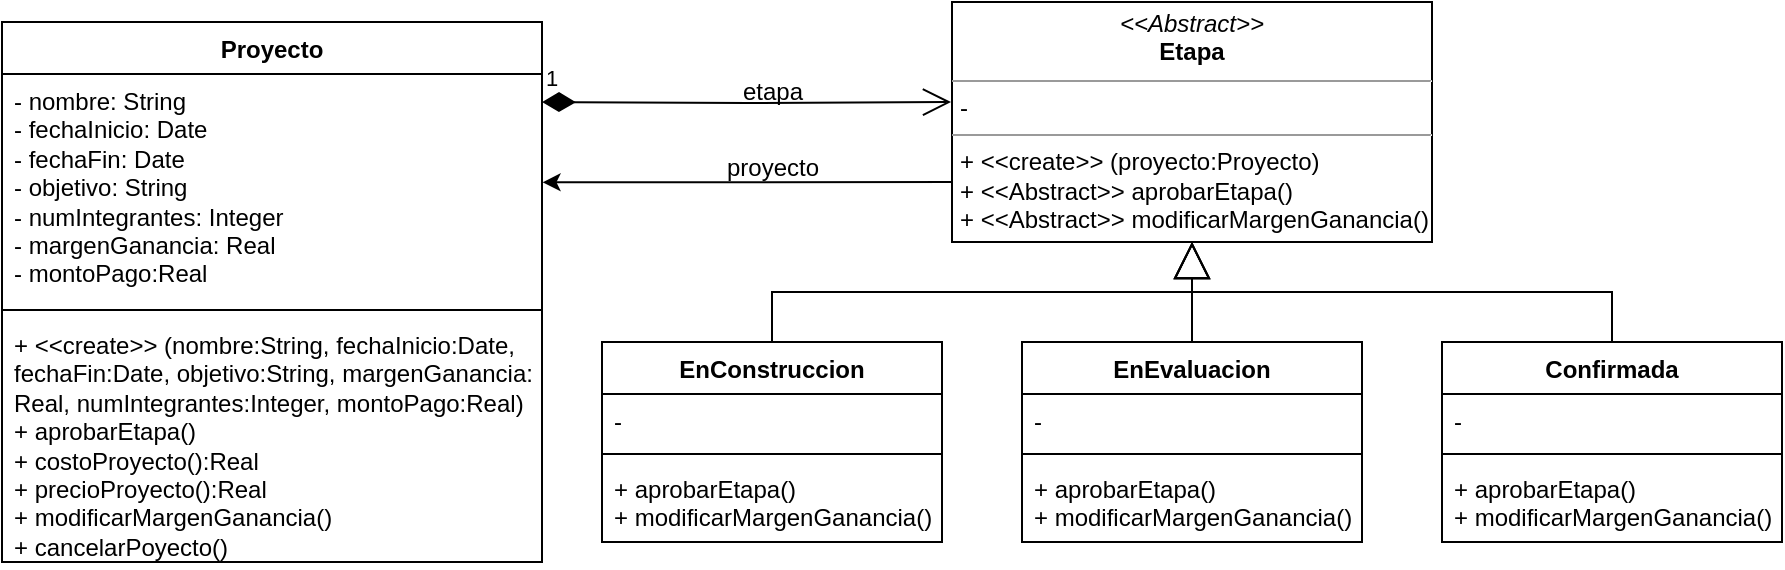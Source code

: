 <mxfile version="21.7.5" type="device">
  <diagram name="Page-1" id="xK8ZlH7vCCiq7rxUUqTm">
    <mxGraphModel dx="1017" dy="1250" grid="1" gridSize="10" guides="1" tooltips="1" connect="1" arrows="1" fold="1" page="1" pageScale="1" pageWidth="827" pageHeight="1169" math="0" shadow="0">
      <root>
        <mxCell id="0" />
        <mxCell id="1" parent="0" />
        <mxCell id="mp6MekHYx4LEJaLFOFCN-1" value="Proyecto" style="swimlane;fontStyle=1;align=center;verticalAlign=top;childLayout=stackLayout;horizontal=1;startSize=26;horizontalStack=0;resizeParent=1;resizeParentMax=0;resizeLast=0;collapsible=1;marginBottom=0;whiteSpace=wrap;html=1;" vertex="1" parent="1">
          <mxGeometry x="10" y="120" width="270" height="270" as="geometry" />
        </mxCell>
        <mxCell id="mp6MekHYx4LEJaLFOFCN-2" value="- nombre: String&lt;br&gt;- fechaInicio: Date&lt;br&gt;- fechaFin: Date&lt;br&gt;- objetivo: String&lt;br&gt;- numIntegrantes: Integer&lt;br&gt;- margenGanancia: Real&lt;br&gt;- montoPago:Real" style="text;strokeColor=none;fillColor=none;align=left;verticalAlign=top;spacingLeft=4;spacingRight=4;overflow=hidden;rotatable=0;points=[[0,0.5],[1,0.5]];portConstraint=eastwest;whiteSpace=wrap;html=1;" vertex="1" parent="mp6MekHYx4LEJaLFOFCN-1">
          <mxGeometry y="26" width="270" height="114" as="geometry" />
        </mxCell>
        <mxCell id="mp6MekHYx4LEJaLFOFCN-3" value="" style="line;strokeWidth=1;fillColor=none;align=left;verticalAlign=middle;spacingTop=-1;spacingLeft=3;spacingRight=3;rotatable=0;labelPosition=right;points=[];portConstraint=eastwest;strokeColor=inherit;" vertex="1" parent="mp6MekHYx4LEJaLFOFCN-1">
          <mxGeometry y="140" width="270" height="8" as="geometry" />
        </mxCell>
        <mxCell id="mp6MekHYx4LEJaLFOFCN-4" value="+ &amp;lt;&amp;lt;create&amp;gt;&amp;gt; (nombre:String, fechaInicio:Date, fechaFin:Date, objetivo:String, margenGanancia: Real, numIntegrantes:Integer, montoPago:Real)&lt;br&gt;+ aprobarEtapa()&lt;br&gt;+ costoProyecto():Real&lt;br&gt;+ precioProyecto():Real&lt;br&gt;+ modificarMargenGanancia()&lt;br&gt;+ cancelarPoyecto()" style="text;strokeColor=none;fillColor=none;align=left;verticalAlign=top;spacingLeft=4;spacingRight=4;overflow=hidden;rotatable=0;points=[[0,0.5],[1,0.5]];portConstraint=eastwest;whiteSpace=wrap;html=1;" vertex="1" parent="mp6MekHYx4LEJaLFOFCN-1">
          <mxGeometry y="148" width="270" height="122" as="geometry" />
        </mxCell>
        <mxCell id="mp6MekHYx4LEJaLFOFCN-5" value="&lt;p style=&quot;margin:0px;margin-top:4px;text-align:center;&quot;&gt;&lt;i&gt;&amp;lt;&amp;lt;Abstract&amp;gt;&amp;gt;&lt;/i&gt;&lt;br&gt;&lt;b&gt;Etapa&lt;/b&gt;&lt;/p&gt;&lt;hr size=&quot;1&quot;&gt;&lt;p style=&quot;margin:0px;margin-left:4px;&quot;&gt;-&lt;/p&gt;&lt;hr size=&quot;1&quot;&gt;&lt;p style=&quot;margin:0px;margin-left:4px;&quot;&gt;+ &amp;lt;&amp;lt;create&amp;gt;&amp;gt; (proyecto:Proyecto)&lt;/p&gt;&lt;p style=&quot;margin:0px;margin-left:4px;&quot;&gt;+ &amp;lt;&amp;lt;Abstract&amp;gt;&amp;gt; aprobarEtapa()&lt;/p&gt;&lt;p style=&quot;margin:0px;margin-left:4px;&quot;&gt;+ &amp;lt;&amp;lt;Abstract&amp;gt;&amp;gt; modificarMargenGanancia()&lt;/p&gt;" style="verticalAlign=top;align=left;overflow=fill;fontSize=12;fontFamily=Helvetica;html=1;whiteSpace=wrap;" vertex="1" parent="1">
          <mxGeometry x="485" y="110" width="240" height="120" as="geometry" />
        </mxCell>
        <mxCell id="mp6MekHYx4LEJaLFOFCN-6" value="1" style="endArrow=open;html=1;endSize=12;startArrow=diamondThin;startSize=14;startFill=1;edgeStyle=orthogonalEdgeStyle;align=left;verticalAlign=bottom;rounded=0;entryX=-0.002;entryY=0.417;entryDx=0;entryDy=0;entryPerimeter=0;" edge="1" parent="1" target="mp6MekHYx4LEJaLFOFCN-5">
          <mxGeometry x="-1" y="3" relative="1" as="geometry">
            <mxPoint x="280" y="160" as="sourcePoint" />
            <mxPoint x="440" y="160" as="targetPoint" />
          </mxGeometry>
        </mxCell>
        <mxCell id="mp6MekHYx4LEJaLFOFCN-7" value="etapa" style="text;html=1;align=center;verticalAlign=middle;resizable=0;points=[];autosize=1;strokeColor=none;fillColor=none;" vertex="1" parent="1">
          <mxGeometry x="370" y="140" width="50" height="30" as="geometry" />
        </mxCell>
        <mxCell id="mp6MekHYx4LEJaLFOFCN-8" value="" style="endArrow=classic;html=1;rounded=0;entryX=1.001;entryY=0.475;entryDx=0;entryDy=0;exitX=0;exitY=0.75;exitDx=0;exitDy=0;entryPerimeter=0;" edge="1" parent="1" source="mp6MekHYx4LEJaLFOFCN-5" target="mp6MekHYx4LEJaLFOFCN-2">
          <mxGeometry width="50" height="50" relative="1" as="geometry">
            <mxPoint x="460" y="400" as="sourcePoint" />
            <mxPoint x="510" y="350" as="targetPoint" />
          </mxGeometry>
        </mxCell>
        <mxCell id="mp6MekHYx4LEJaLFOFCN-9" value="proyecto" style="text;html=1;align=center;verticalAlign=middle;resizable=0;points=[];autosize=1;strokeColor=none;fillColor=none;" vertex="1" parent="1">
          <mxGeometry x="360" y="178" width="70" height="30" as="geometry" />
        </mxCell>
        <mxCell id="mp6MekHYx4LEJaLFOFCN-10" value="EnConstruccion" style="swimlane;fontStyle=1;align=center;verticalAlign=top;childLayout=stackLayout;horizontal=1;startSize=26;horizontalStack=0;resizeParent=1;resizeParentMax=0;resizeLast=0;collapsible=1;marginBottom=0;whiteSpace=wrap;html=1;" vertex="1" parent="1">
          <mxGeometry x="310" y="280" width="170" height="100" as="geometry" />
        </mxCell>
        <mxCell id="mp6MekHYx4LEJaLFOFCN-11" value="-" style="text;strokeColor=none;fillColor=none;align=left;verticalAlign=top;spacingLeft=4;spacingRight=4;overflow=hidden;rotatable=0;points=[[0,0.5],[1,0.5]];portConstraint=eastwest;whiteSpace=wrap;html=1;" vertex="1" parent="mp6MekHYx4LEJaLFOFCN-10">
          <mxGeometry y="26" width="170" height="26" as="geometry" />
        </mxCell>
        <mxCell id="mp6MekHYx4LEJaLFOFCN-12" value="" style="line;strokeWidth=1;fillColor=none;align=left;verticalAlign=middle;spacingTop=-1;spacingLeft=3;spacingRight=3;rotatable=0;labelPosition=right;points=[];portConstraint=eastwest;strokeColor=inherit;" vertex="1" parent="mp6MekHYx4LEJaLFOFCN-10">
          <mxGeometry y="52" width="170" height="8" as="geometry" />
        </mxCell>
        <mxCell id="mp6MekHYx4LEJaLFOFCN-13" value="+ aprobarEtapa()&lt;br&gt;+ modificarMargenGanancia()" style="text;strokeColor=none;fillColor=none;align=left;verticalAlign=top;spacingLeft=4;spacingRight=4;overflow=hidden;rotatable=0;points=[[0,0.5],[1,0.5]];portConstraint=eastwest;whiteSpace=wrap;html=1;" vertex="1" parent="mp6MekHYx4LEJaLFOFCN-10">
          <mxGeometry y="60" width="170" height="40" as="geometry" />
        </mxCell>
        <mxCell id="mp6MekHYx4LEJaLFOFCN-14" value="EnEvaluacion" style="swimlane;fontStyle=1;align=center;verticalAlign=top;childLayout=stackLayout;horizontal=1;startSize=26;horizontalStack=0;resizeParent=1;resizeParentMax=0;resizeLast=0;collapsible=1;marginBottom=0;whiteSpace=wrap;html=1;" vertex="1" parent="1">
          <mxGeometry x="520" y="280" width="170" height="100" as="geometry" />
        </mxCell>
        <mxCell id="mp6MekHYx4LEJaLFOFCN-15" value="-" style="text;strokeColor=none;fillColor=none;align=left;verticalAlign=top;spacingLeft=4;spacingRight=4;overflow=hidden;rotatable=0;points=[[0,0.5],[1,0.5]];portConstraint=eastwest;whiteSpace=wrap;html=1;" vertex="1" parent="mp6MekHYx4LEJaLFOFCN-14">
          <mxGeometry y="26" width="170" height="26" as="geometry" />
        </mxCell>
        <mxCell id="mp6MekHYx4LEJaLFOFCN-16" value="" style="line;strokeWidth=1;fillColor=none;align=left;verticalAlign=middle;spacingTop=-1;spacingLeft=3;spacingRight=3;rotatable=0;labelPosition=right;points=[];portConstraint=eastwest;strokeColor=inherit;" vertex="1" parent="mp6MekHYx4LEJaLFOFCN-14">
          <mxGeometry y="52" width="170" height="8" as="geometry" />
        </mxCell>
        <mxCell id="mp6MekHYx4LEJaLFOFCN-17" value="+ aprobarEtapa()&lt;br&gt;+ modificarMargenGanancia()" style="text;strokeColor=none;fillColor=none;align=left;verticalAlign=top;spacingLeft=4;spacingRight=4;overflow=hidden;rotatable=0;points=[[0,0.5],[1,0.5]];portConstraint=eastwest;whiteSpace=wrap;html=1;" vertex="1" parent="mp6MekHYx4LEJaLFOFCN-14">
          <mxGeometry y="60" width="170" height="40" as="geometry" />
        </mxCell>
        <mxCell id="mp6MekHYx4LEJaLFOFCN-18" value="Confirmada" style="swimlane;fontStyle=1;align=center;verticalAlign=top;childLayout=stackLayout;horizontal=1;startSize=26;horizontalStack=0;resizeParent=1;resizeParentMax=0;resizeLast=0;collapsible=1;marginBottom=0;whiteSpace=wrap;html=1;" vertex="1" parent="1">
          <mxGeometry x="730" y="280" width="170" height="100" as="geometry" />
        </mxCell>
        <mxCell id="mp6MekHYx4LEJaLFOFCN-19" value="-" style="text;strokeColor=none;fillColor=none;align=left;verticalAlign=top;spacingLeft=4;spacingRight=4;overflow=hidden;rotatable=0;points=[[0,0.5],[1,0.5]];portConstraint=eastwest;whiteSpace=wrap;html=1;" vertex="1" parent="mp6MekHYx4LEJaLFOFCN-18">
          <mxGeometry y="26" width="170" height="26" as="geometry" />
        </mxCell>
        <mxCell id="mp6MekHYx4LEJaLFOFCN-20" value="" style="line;strokeWidth=1;fillColor=none;align=left;verticalAlign=middle;spacingTop=-1;spacingLeft=3;spacingRight=3;rotatable=0;labelPosition=right;points=[];portConstraint=eastwest;strokeColor=inherit;" vertex="1" parent="mp6MekHYx4LEJaLFOFCN-18">
          <mxGeometry y="52" width="170" height="8" as="geometry" />
        </mxCell>
        <mxCell id="mp6MekHYx4LEJaLFOFCN-21" value="+ aprobarEtapa()&lt;br&gt;+ modificarMargenGanancia()" style="text;strokeColor=none;fillColor=none;align=left;verticalAlign=top;spacingLeft=4;spacingRight=4;overflow=hidden;rotatable=0;points=[[0,0.5],[1,0.5]];portConstraint=eastwest;whiteSpace=wrap;html=1;" vertex="1" parent="mp6MekHYx4LEJaLFOFCN-18">
          <mxGeometry y="60" width="170" height="40" as="geometry" />
        </mxCell>
        <mxCell id="mp6MekHYx4LEJaLFOFCN-22" value="" style="endArrow=block;endSize=16;endFill=0;html=1;rounded=0;entryX=0.5;entryY=1;entryDx=0;entryDy=0;exitX=0.5;exitY=0;exitDx=0;exitDy=0;edgeStyle=orthogonalEdgeStyle;" edge="1" parent="1" source="mp6MekHYx4LEJaLFOFCN-10" target="mp6MekHYx4LEJaLFOFCN-5">
          <mxGeometry width="160" relative="1" as="geometry">
            <mxPoint x="480" y="530" as="sourcePoint" />
            <mxPoint x="550" y="420" as="targetPoint" />
          </mxGeometry>
        </mxCell>
        <mxCell id="mp6MekHYx4LEJaLFOFCN-23" value="" style="endArrow=block;endSize=16;endFill=0;html=1;rounded=0;entryX=0.5;entryY=1;entryDx=0;entryDy=0;exitX=0.5;exitY=0;exitDx=0;exitDy=0;edgeStyle=orthogonalEdgeStyle;" edge="1" parent="1" source="mp6MekHYx4LEJaLFOFCN-14" target="mp6MekHYx4LEJaLFOFCN-5">
          <mxGeometry width="160" relative="1" as="geometry">
            <mxPoint x="405" y="290" as="sourcePoint" />
            <mxPoint x="570" y="250" as="targetPoint" />
          </mxGeometry>
        </mxCell>
        <mxCell id="mp6MekHYx4LEJaLFOFCN-24" value="" style="endArrow=block;endSize=16;endFill=0;html=1;rounded=0;entryX=0.5;entryY=1;entryDx=0;entryDy=0;exitX=0.5;exitY=0;exitDx=0;exitDy=0;edgeStyle=orthogonalEdgeStyle;" edge="1" parent="1" source="mp6MekHYx4LEJaLFOFCN-18" target="mp6MekHYx4LEJaLFOFCN-5">
          <mxGeometry width="160" relative="1" as="geometry">
            <mxPoint x="615" y="290" as="sourcePoint" />
            <mxPoint x="570" y="250" as="targetPoint" />
          </mxGeometry>
        </mxCell>
      </root>
    </mxGraphModel>
  </diagram>
</mxfile>
